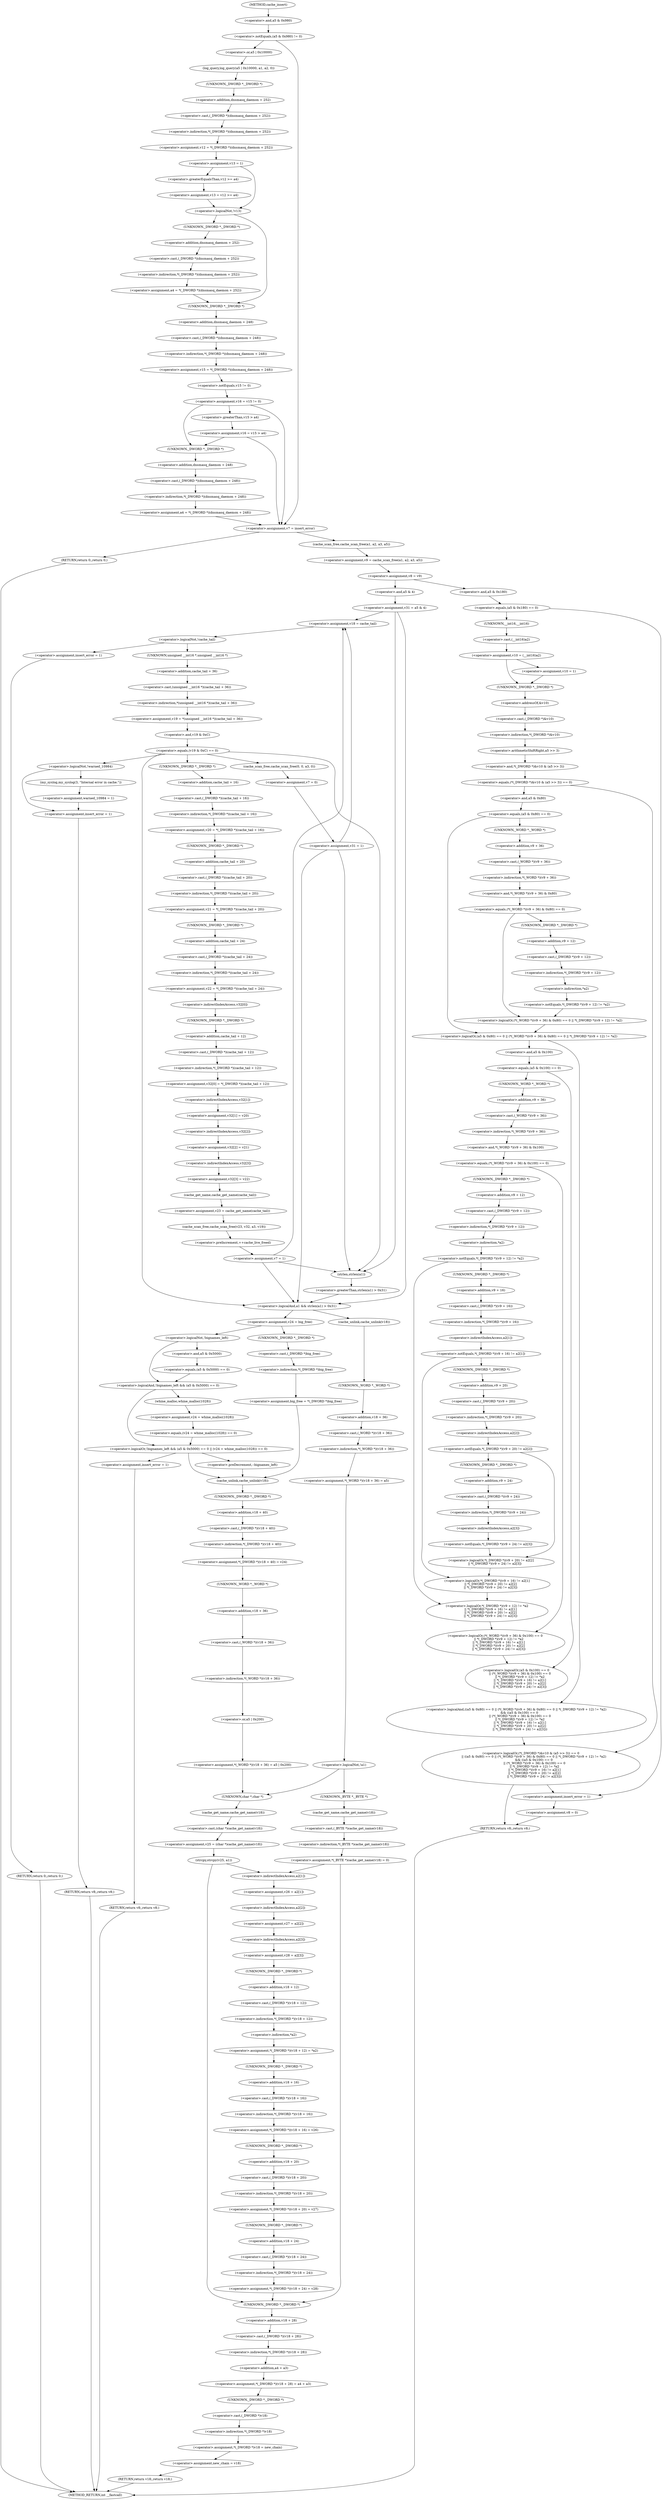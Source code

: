 digraph cache_insert {  
"1000151" [label = "(<operator>.notEquals,(a5 & 0x980) != 0)" ]
"1000152" [label = "(<operator>.and,a5 & 0x980)" ]
"1000157" [label = "(log_query,log_query(a5 | 0x10000, a1, a2, 0))" ]
"1000158" [label = "(<operator>.or,a5 | 0x10000)" ]
"1000164" [label = "(<operator>.assignment,v12 = *(_DWORD *)(dnsmasq_daemon + 252))" ]
"1000166" [label = "(<operator>.indirection,*(_DWORD *)(dnsmasq_daemon + 252))" ]
"1000167" [label = "(<operator>.cast,(_DWORD *)(dnsmasq_daemon + 252))" ]
"1000168" [label = "(UNKNOWN,_DWORD *,_DWORD *)" ]
"1000169" [label = "(<operator>.addition,dnsmasq_daemon + 252)" ]
"1000172" [label = "(<operator>.assignment,v13 = 1)" ]
"1000177" [label = "(<operator>.assignment,v13 = v12 >= a4)" ]
"1000179" [label = "(<operator>.greaterEqualsThan,v12 >= a4)" ]
"1000183" [label = "(<operator>.logicalNot,!v13)" ]
"1000185" [label = "(<operator>.assignment,a4 = *(_DWORD *)(dnsmasq_daemon + 252))" ]
"1000187" [label = "(<operator>.indirection,*(_DWORD *)(dnsmasq_daemon + 252))" ]
"1000188" [label = "(<operator>.cast,(_DWORD *)(dnsmasq_daemon + 252))" ]
"1000189" [label = "(UNKNOWN,_DWORD *,_DWORD *)" ]
"1000190" [label = "(<operator>.addition,dnsmasq_daemon + 252)" ]
"1000193" [label = "(<operator>.assignment,v15 = *(_DWORD *)(dnsmasq_daemon + 248))" ]
"1000195" [label = "(<operator>.indirection,*(_DWORD *)(dnsmasq_daemon + 248))" ]
"1000196" [label = "(<operator>.cast,(_DWORD *)(dnsmasq_daemon + 248))" ]
"1000197" [label = "(UNKNOWN,_DWORD *,_DWORD *)" ]
"1000198" [label = "(<operator>.addition,dnsmasq_daemon + 248)" ]
"1000201" [label = "(<operator>.assignment,v16 = v15 != 0)" ]
"1000203" [label = "(<operator>.notEquals,v15 != 0)" ]
"1000208" [label = "(<operator>.assignment,v16 = v15 > a4)" ]
"1000210" [label = "(<operator>.greaterThan,v15 > a4)" ]
"1000215" [label = "(<operator>.assignment,a4 = *(_DWORD *)(dnsmasq_daemon + 248))" ]
"1000217" [label = "(<operator>.indirection,*(_DWORD *)(dnsmasq_daemon + 248))" ]
"1000218" [label = "(<operator>.cast,(_DWORD *)(dnsmasq_daemon + 248))" ]
"1000219" [label = "(UNKNOWN,_DWORD *,_DWORD *)" ]
"1000220" [label = "(<operator>.addition,dnsmasq_daemon + 248)" ]
"1000223" [label = "(<operator>.assignment,v7 = insert_error)" ]
"1000228" [label = "(RETURN,return 0;,return 0;)" ]
"1000230" [label = "(<operator>.assignment,v9 = cache_scan_free(a1, a2, a3, a5))" ]
"1000232" [label = "(cache_scan_free,cache_scan_free(a1, a2, a3, a5))" ]
"1000237" [label = "(<operator>.assignment,v8 = v9)" ]
"1000244" [label = "(<operator>.equals,(a5 & 0x180) == 0)" ]
"1000245" [label = "(<operator>.and,a5 & 0x180)" ]
"1000250" [label = "(<operator>.assignment,v10 = (__int16)a2)" ]
"1000252" [label = "(<operator>.cast,(__int16)a2)" ]
"1000253" [label = "(UNKNOWN,__int16,__int16)" ]
"1000257" [label = "(<operator>.assignment,v10 = 1)" ]
"1000261" [label = "(<operator>.logicalOr,(*(_DWORD *)&v10 & (a5 >> 3)) == 0\n      || ((a5 & 0x80) == 0 || (*(_WORD *)(v9 + 36) & 0x80) == 0 || *(_DWORD *)(v9 + 12) != *a2)\n      && ((a5 & 0x100) == 0\n       || (*(_WORD *)(v9 + 36) & 0x100) == 0\n       || *(_DWORD *)(v9 + 12) != *a2\n       || *(_DWORD *)(v9 + 16) != a2[1]\n       || *(_DWORD *)(v9 + 20) != a2[2]\n       || *(_DWORD *)(v9 + 24) != a2[3]))" ]
"1000262" [label = "(<operator>.equals,(*(_DWORD *)&v10 & (a5 >> 3)) == 0)" ]
"1000263" [label = "(<operator>.and,*(_DWORD *)&v10 & (a5 >> 3))" ]
"1000264" [label = "(<operator>.indirection,*(_DWORD *)&v10)" ]
"1000265" [label = "(<operator>.cast,(_DWORD *)&v10)" ]
"1000266" [label = "(UNKNOWN,_DWORD *,_DWORD *)" ]
"1000267" [label = "(<operator>.addressOf,&v10)" ]
"1000269" [label = "(<operator>.arithmeticShiftRight,a5 >> 3)" ]
"1000273" [label = "(<operator>.logicalAnd,((a5 & 0x80) == 0 || (*(_WORD *)(v9 + 36) & 0x80) == 0 || *(_DWORD *)(v9 + 12) != *a2)\n      && ((a5 & 0x100) == 0\n       || (*(_WORD *)(v9 + 36) & 0x100) == 0\n       || *(_DWORD *)(v9 + 12) != *a2\n       || *(_DWORD *)(v9 + 16) != a2[1]\n       || *(_DWORD *)(v9 + 20) != a2[2]\n       || *(_DWORD *)(v9 + 24) != a2[3]))" ]
"1000274" [label = "(<operator>.logicalOr,(a5 & 0x80) == 0 || (*(_WORD *)(v9 + 36) & 0x80) == 0 || *(_DWORD *)(v9 + 12) != *a2)" ]
"1000275" [label = "(<operator>.equals,(a5 & 0x80) == 0)" ]
"1000276" [label = "(<operator>.and,a5 & 0x80)" ]
"1000280" [label = "(<operator>.logicalOr,(*(_WORD *)(v9 + 36) & 0x80) == 0 || *(_DWORD *)(v9 + 12) != *a2)" ]
"1000281" [label = "(<operator>.equals,(*(_WORD *)(v9 + 36) & 0x80) == 0)" ]
"1000282" [label = "(<operator>.and,*(_WORD *)(v9 + 36) & 0x80)" ]
"1000283" [label = "(<operator>.indirection,*(_WORD *)(v9 + 36))" ]
"1000284" [label = "(<operator>.cast,(_WORD *)(v9 + 36))" ]
"1000285" [label = "(UNKNOWN,_WORD *,_WORD *)" ]
"1000286" [label = "(<operator>.addition,v9 + 36)" ]
"1000291" [label = "(<operator>.notEquals,*(_DWORD *)(v9 + 12) != *a2)" ]
"1000292" [label = "(<operator>.indirection,*(_DWORD *)(v9 + 12))" ]
"1000293" [label = "(<operator>.cast,(_DWORD *)(v9 + 12))" ]
"1000294" [label = "(UNKNOWN,_DWORD *,_DWORD *)" ]
"1000295" [label = "(<operator>.addition,v9 + 12)" ]
"1000298" [label = "(<operator>.indirection,*a2)" ]
"1000300" [label = "(<operator>.logicalOr,(a5 & 0x100) == 0\n       || (*(_WORD *)(v9 + 36) & 0x100) == 0\n       || *(_DWORD *)(v9 + 12) != *a2\n       || *(_DWORD *)(v9 + 16) != a2[1]\n       || *(_DWORD *)(v9 + 20) != a2[2]\n       || *(_DWORD *)(v9 + 24) != a2[3])" ]
"1000301" [label = "(<operator>.equals,(a5 & 0x100) == 0)" ]
"1000302" [label = "(<operator>.and,a5 & 0x100)" ]
"1000306" [label = "(<operator>.logicalOr,(*(_WORD *)(v9 + 36) & 0x100) == 0\n       || *(_DWORD *)(v9 + 12) != *a2\n       || *(_DWORD *)(v9 + 16) != a2[1]\n       || *(_DWORD *)(v9 + 20) != a2[2]\n       || *(_DWORD *)(v9 + 24) != a2[3])" ]
"1000307" [label = "(<operator>.equals,(*(_WORD *)(v9 + 36) & 0x100) == 0)" ]
"1000308" [label = "(<operator>.and,*(_WORD *)(v9 + 36) & 0x100)" ]
"1000309" [label = "(<operator>.indirection,*(_WORD *)(v9 + 36))" ]
"1000310" [label = "(<operator>.cast,(_WORD *)(v9 + 36))" ]
"1000311" [label = "(UNKNOWN,_WORD *,_WORD *)" ]
"1000312" [label = "(<operator>.addition,v9 + 36)" ]
"1000317" [label = "(<operator>.logicalOr,*(_DWORD *)(v9 + 12) != *a2\n       || *(_DWORD *)(v9 + 16) != a2[1]\n       || *(_DWORD *)(v9 + 20) != a2[2]\n       || *(_DWORD *)(v9 + 24) != a2[3])" ]
"1000318" [label = "(<operator>.notEquals,*(_DWORD *)(v9 + 12) != *a2)" ]
"1000319" [label = "(<operator>.indirection,*(_DWORD *)(v9 + 12))" ]
"1000320" [label = "(<operator>.cast,(_DWORD *)(v9 + 12))" ]
"1000321" [label = "(UNKNOWN,_DWORD *,_DWORD *)" ]
"1000322" [label = "(<operator>.addition,v9 + 12)" ]
"1000325" [label = "(<operator>.indirection,*a2)" ]
"1000327" [label = "(<operator>.logicalOr,*(_DWORD *)(v9 + 16) != a2[1]\n       || *(_DWORD *)(v9 + 20) != a2[2]\n       || *(_DWORD *)(v9 + 24) != a2[3])" ]
"1000328" [label = "(<operator>.notEquals,*(_DWORD *)(v9 + 16) != a2[1])" ]
"1000329" [label = "(<operator>.indirection,*(_DWORD *)(v9 + 16))" ]
"1000330" [label = "(<operator>.cast,(_DWORD *)(v9 + 16))" ]
"1000331" [label = "(UNKNOWN,_DWORD *,_DWORD *)" ]
"1000332" [label = "(<operator>.addition,v9 + 16)" ]
"1000335" [label = "(<operator>.indirectIndexAccess,a2[1])" ]
"1000338" [label = "(<operator>.logicalOr,*(_DWORD *)(v9 + 20) != a2[2]\n       || *(_DWORD *)(v9 + 24) != a2[3])" ]
"1000339" [label = "(<operator>.notEquals,*(_DWORD *)(v9 + 20) != a2[2])" ]
"1000340" [label = "(<operator>.indirection,*(_DWORD *)(v9 + 20))" ]
"1000341" [label = "(<operator>.cast,(_DWORD *)(v9 + 20))" ]
"1000342" [label = "(UNKNOWN,_DWORD *,_DWORD *)" ]
"1000343" [label = "(<operator>.addition,v9 + 20)" ]
"1000346" [label = "(<operator>.indirectIndexAccess,a2[2])" ]
"1000349" [label = "(<operator>.notEquals,*(_DWORD *)(v9 + 24) != a2[3])" ]
"1000350" [label = "(<operator>.indirection,*(_DWORD *)(v9 + 24))" ]
"1000351" [label = "(<operator>.cast,(_DWORD *)(v9 + 24))" ]
"1000352" [label = "(UNKNOWN,_DWORD *,_DWORD *)" ]
"1000353" [label = "(<operator>.addition,v9 + 24)" ]
"1000356" [label = "(<operator>.indirectIndexAccess,a2[3])" ]
"1000361" [label = "(<operator>.assignment,insert_error = 1)" ]
"1000364" [label = "(<operator>.assignment,v8 = 0)" ]
"1000367" [label = "(RETURN,return v8;,return v8;)" ]
"1000369" [label = "(<operator>.assignment,v31 = a5 & 4)" ]
"1000371" [label = "(<operator>.and,a5 & 4)" ]
"1000377" [label = "(<operator>.assignment,v18 = cache_tail)" ]
"1000381" [label = "(<operator>.logicalNot,!cache_tail)" ]
"1000384" [label = "(<operator>.assignment,insert_error = 1)" ]
"1000387" [label = "(RETURN,return 0;,return 0;)" ]
"1000389" [label = "(<operator>.assignment,v19 = *(unsigned __int16 *)(cache_tail + 36))" ]
"1000391" [label = "(<operator>.indirection,*(unsigned __int16 *)(cache_tail + 36))" ]
"1000392" [label = "(<operator>.cast,(unsigned __int16 *)(cache_tail + 36))" ]
"1000393" [label = "(UNKNOWN,unsigned __int16 *,unsigned __int16 *)" ]
"1000394" [label = "(<operator>.addition,cache_tail + 36)" ]
"1000398" [label = "(<operator>.equals,(v19 & 0xC) == 0)" ]
"1000399" [label = "(<operator>.and,v19 & 0xC)" ]
"1000408" [label = "(<operator>.logicalNot,!warned_10984)" ]
"1000411" [label = "(my_syslog,my_syslog(3, \"Internal error in cache.\"))" ]
"1000414" [label = "(<operator>.assignment,warned_10984 = 1)" ]
"1000417" [label = "(<operator>.assignment,insert_error = 1)" ]
"1000420" [label = "(RETURN,return v8;,return v8;)" ]
"1000425" [label = "(<operator>.assignment,v20 = *(_DWORD *)(cache_tail + 16))" ]
"1000427" [label = "(<operator>.indirection,*(_DWORD *)(cache_tail + 16))" ]
"1000428" [label = "(<operator>.cast,(_DWORD *)(cache_tail + 16))" ]
"1000429" [label = "(UNKNOWN,_DWORD *,_DWORD *)" ]
"1000430" [label = "(<operator>.addition,cache_tail + 16)" ]
"1000433" [label = "(<operator>.assignment,v21 = *(_DWORD *)(cache_tail + 20))" ]
"1000435" [label = "(<operator>.indirection,*(_DWORD *)(cache_tail + 20))" ]
"1000436" [label = "(<operator>.cast,(_DWORD *)(cache_tail + 20))" ]
"1000437" [label = "(UNKNOWN,_DWORD *,_DWORD *)" ]
"1000438" [label = "(<operator>.addition,cache_tail + 20)" ]
"1000441" [label = "(<operator>.assignment,v22 = *(_DWORD *)(cache_tail + 24))" ]
"1000443" [label = "(<operator>.indirection,*(_DWORD *)(cache_tail + 24))" ]
"1000444" [label = "(<operator>.cast,(_DWORD *)(cache_tail + 24))" ]
"1000445" [label = "(UNKNOWN,_DWORD *,_DWORD *)" ]
"1000446" [label = "(<operator>.addition,cache_tail + 24)" ]
"1000449" [label = "(<operator>.assignment,v32[0] = *(_DWORD *)(cache_tail + 12))" ]
"1000450" [label = "(<operator>.indirectIndexAccess,v32[0])" ]
"1000453" [label = "(<operator>.indirection,*(_DWORD *)(cache_tail + 12))" ]
"1000454" [label = "(<operator>.cast,(_DWORD *)(cache_tail + 12))" ]
"1000455" [label = "(UNKNOWN,_DWORD *,_DWORD *)" ]
"1000456" [label = "(<operator>.addition,cache_tail + 12)" ]
"1000459" [label = "(<operator>.assignment,v32[1] = v20)" ]
"1000460" [label = "(<operator>.indirectIndexAccess,v32[1])" ]
"1000464" [label = "(<operator>.assignment,v32[2] = v21)" ]
"1000465" [label = "(<operator>.indirectIndexAccess,v32[2])" ]
"1000469" [label = "(<operator>.assignment,v32[3] = v22)" ]
"1000470" [label = "(<operator>.indirectIndexAccess,v32[3])" ]
"1000474" [label = "(<operator>.assignment,v23 = cache_get_name(cache_tail))" ]
"1000476" [label = "(cache_get_name,cache_get_name(cache_tail))" ]
"1000478" [label = "(cache_scan_free,cache_scan_free(v23, v32, a3, v19))" ]
"1000483" [label = "(<operator>.preIncrement,++cache_live_freed)" ]
"1000485" [label = "(<operator>.assignment,v7 = 1)" ]
"1000490" [label = "(cache_scan_free,cache_scan_free(0, 0, a3, 0))" ]
"1000495" [label = "(<operator>.assignment,v7 = 0)" ]
"1000498" [label = "(<operator>.assignment,v31 = 1)" ]
"1000502" [label = "(<operator>.logicalAnd,a1 && strlen(a1) > 0x31)" ]
"1000504" [label = "(<operator>.greaterThan,strlen(a1) > 0x31)" ]
"1000505" [label = "(strlen,strlen(a1))" ]
"1000509" [label = "(<operator>.assignment,v24 = big_free)" ]
"1000515" [label = "(<operator>.assignment,big_free = *(_DWORD *)big_free)" ]
"1000517" [label = "(<operator>.indirection,*(_DWORD *)big_free)" ]
"1000518" [label = "(<operator>.cast,(_DWORD *)big_free)" ]
"1000519" [label = "(UNKNOWN,_DWORD *,_DWORD *)" ]
"1000524" [label = "(<operator>.logicalOr,!bignames_left && (a5 & 0x5000) == 0 || (v24 = whine_malloc(1028)) == 0)" ]
"1000525" [label = "(<operator>.logicalAnd,!bignames_left && (a5 & 0x5000) == 0)" ]
"1000526" [label = "(<operator>.logicalNot,!bignames_left)" ]
"1000528" [label = "(<operator>.equals,(a5 & 0x5000) == 0)" ]
"1000529" [label = "(<operator>.and,a5 & 0x5000)" ]
"1000533" [label = "(<operator>.equals,(v24 = whine_malloc(1028)) == 0)" ]
"1000534" [label = "(<operator>.assignment,v24 = whine_malloc(1028))" ]
"1000536" [label = "(whine_malloc,whine_malloc(1028))" ]
"1000540" [label = "(<operator>.assignment,insert_error = 1)" ]
"1000543" [label = "(RETURN,return v8;,return v8;)" ]
"1000547" [label = "(<operator>.preDecrement,--bignames_left)" ]
"1000549" [label = "(cache_unlink,cache_unlink(v18))" ]
"1000551" [label = "(<operator>.assignment,*(_DWORD *)(v18 + 40) = v24)" ]
"1000552" [label = "(<operator>.indirection,*(_DWORD *)(v18 + 40))" ]
"1000553" [label = "(<operator>.cast,(_DWORD *)(v18 + 40))" ]
"1000554" [label = "(UNKNOWN,_DWORD *,_DWORD *)" ]
"1000555" [label = "(<operator>.addition,v18 + 40)" ]
"1000559" [label = "(<operator>.assignment,*(_WORD *)(v18 + 36) = a5 | 0x200)" ]
"1000560" [label = "(<operator>.indirection,*(_WORD *)(v18 + 36))" ]
"1000561" [label = "(<operator>.cast,(_WORD *)(v18 + 36))" ]
"1000562" [label = "(UNKNOWN,_WORD *,_WORD *)" ]
"1000563" [label = "(<operator>.addition,v18 + 36)" ]
"1000566" [label = "(<operator>.or,a5 | 0x200)" ]
"1000571" [label = "(cache_unlink,cache_unlink(v18))" ]
"1000573" [label = "(<operator>.assignment,*(_WORD *)(v18 + 36) = a5)" ]
"1000574" [label = "(<operator>.indirection,*(_WORD *)(v18 + 36))" ]
"1000575" [label = "(<operator>.cast,(_WORD *)(v18 + 36))" ]
"1000576" [label = "(UNKNOWN,_WORD *,_WORD *)" ]
"1000577" [label = "(<operator>.addition,v18 + 36)" ]
"1000582" [label = "(<operator>.logicalNot,!a1)" ]
"1000585" [label = "(<operator>.assignment,*(_BYTE *)cache_get_name(v18) = 0)" ]
"1000586" [label = "(<operator>.indirection,*(_BYTE *)cache_get_name(v18))" ]
"1000587" [label = "(<operator>.cast,(_BYTE *)cache_get_name(v18))" ]
"1000588" [label = "(UNKNOWN,_BYTE *,_BYTE *)" ]
"1000589" [label = "(cache_get_name,cache_get_name(v18))" ]
"1000593" [label = "(<operator>.assignment,v25 = (char *)cache_get_name(v18))" ]
"1000595" [label = "(<operator>.cast,(char *)cache_get_name(v18))" ]
"1000596" [label = "(UNKNOWN,char *,char *)" ]
"1000597" [label = "(cache_get_name,cache_get_name(v18))" ]
"1000599" [label = "(strcpy,strcpy(v25, a1))" ]
"1000606" [label = "(<operator>.assignment,v26 = a2[1])" ]
"1000608" [label = "(<operator>.indirectIndexAccess,a2[1])" ]
"1000611" [label = "(<operator>.assignment,v27 = a2[2])" ]
"1000613" [label = "(<operator>.indirectIndexAccess,a2[2])" ]
"1000616" [label = "(<operator>.assignment,v28 = a2[3])" ]
"1000618" [label = "(<operator>.indirectIndexAccess,a2[3])" ]
"1000621" [label = "(<operator>.assignment,*(_DWORD *)(v18 + 12) = *a2)" ]
"1000622" [label = "(<operator>.indirection,*(_DWORD *)(v18 + 12))" ]
"1000623" [label = "(<operator>.cast,(_DWORD *)(v18 + 12))" ]
"1000624" [label = "(UNKNOWN,_DWORD *,_DWORD *)" ]
"1000625" [label = "(<operator>.addition,v18 + 12)" ]
"1000628" [label = "(<operator>.indirection,*a2)" ]
"1000630" [label = "(<operator>.assignment,*(_DWORD *)(v18 + 16) = v26)" ]
"1000631" [label = "(<operator>.indirection,*(_DWORD *)(v18 + 16))" ]
"1000632" [label = "(<operator>.cast,(_DWORD *)(v18 + 16))" ]
"1000633" [label = "(UNKNOWN,_DWORD *,_DWORD *)" ]
"1000634" [label = "(<operator>.addition,v18 + 16)" ]
"1000638" [label = "(<operator>.assignment,*(_DWORD *)(v18 + 20) = v27)" ]
"1000639" [label = "(<operator>.indirection,*(_DWORD *)(v18 + 20))" ]
"1000640" [label = "(<operator>.cast,(_DWORD *)(v18 + 20))" ]
"1000641" [label = "(UNKNOWN,_DWORD *,_DWORD *)" ]
"1000642" [label = "(<operator>.addition,v18 + 20)" ]
"1000646" [label = "(<operator>.assignment,*(_DWORD *)(v18 + 24) = v28)" ]
"1000647" [label = "(<operator>.indirection,*(_DWORD *)(v18 + 24))" ]
"1000648" [label = "(<operator>.cast,(_DWORD *)(v18 + 24))" ]
"1000649" [label = "(UNKNOWN,_DWORD *,_DWORD *)" ]
"1000650" [label = "(<operator>.addition,v18 + 24)" ]
"1000654" [label = "(<operator>.assignment,*(_DWORD *)(v18 + 28) = a4 + a3)" ]
"1000655" [label = "(<operator>.indirection,*(_DWORD *)(v18 + 28))" ]
"1000656" [label = "(<operator>.cast,(_DWORD *)(v18 + 28))" ]
"1000657" [label = "(UNKNOWN,_DWORD *,_DWORD *)" ]
"1000658" [label = "(<operator>.addition,v18 + 28)" ]
"1000661" [label = "(<operator>.addition,a4 + a3)" ]
"1000664" [label = "(<operator>.assignment,*(_DWORD *)v18 = new_chain)" ]
"1000665" [label = "(<operator>.indirection,*(_DWORD *)v18)" ]
"1000666" [label = "(<operator>.cast,(_DWORD *)v18)" ]
"1000667" [label = "(UNKNOWN,_DWORD *,_DWORD *)" ]
"1000670" [label = "(<operator>.assignment,new_chain = v18)" ]
"1000673" [label = "(RETURN,return v18;,return v18;)" ]
"1000122" [label = "(METHOD,cache_insert)" ]
"1000675" [label = "(METHOD_RETURN,int __fastcall)" ]
  "1000151" -> "1000158" 
  "1000151" -> "1000223" 
  "1000152" -> "1000151" 
  "1000157" -> "1000168" 
  "1000158" -> "1000157" 
  "1000164" -> "1000172" 
  "1000166" -> "1000164" 
  "1000167" -> "1000166" 
  "1000168" -> "1000169" 
  "1000169" -> "1000167" 
  "1000172" -> "1000179" 
  "1000172" -> "1000183" 
  "1000177" -> "1000183" 
  "1000179" -> "1000177" 
  "1000183" -> "1000189" 
  "1000183" -> "1000197" 
  "1000185" -> "1000197" 
  "1000187" -> "1000185" 
  "1000188" -> "1000187" 
  "1000189" -> "1000190" 
  "1000190" -> "1000188" 
  "1000193" -> "1000203" 
  "1000195" -> "1000193" 
  "1000196" -> "1000195" 
  "1000197" -> "1000198" 
  "1000198" -> "1000196" 
  "1000201" -> "1000210" 
  "1000201" -> "1000219" 
  "1000201" -> "1000223" 
  "1000203" -> "1000201" 
  "1000208" -> "1000219" 
  "1000208" -> "1000223" 
  "1000210" -> "1000208" 
  "1000215" -> "1000223" 
  "1000217" -> "1000215" 
  "1000218" -> "1000217" 
  "1000219" -> "1000220" 
  "1000220" -> "1000218" 
  "1000223" -> "1000228" 
  "1000223" -> "1000232" 
  "1000228" -> "1000675" 
  "1000230" -> "1000237" 
  "1000232" -> "1000230" 
  "1000237" -> "1000245" 
  "1000237" -> "1000371" 
  "1000244" -> "1000361" 
  "1000244" -> "1000253" 
  "1000245" -> "1000244" 
  "1000250" -> "1000266" 
  "1000250" -> "1000257" 
  "1000252" -> "1000250" 
  "1000253" -> "1000252" 
  "1000257" -> "1000266" 
  "1000261" -> "1000361" 
  "1000261" -> "1000367" 
  "1000262" -> "1000261" 
  "1000262" -> "1000276" 
  "1000263" -> "1000262" 
  "1000264" -> "1000269" 
  "1000265" -> "1000264" 
  "1000266" -> "1000267" 
  "1000267" -> "1000265" 
  "1000269" -> "1000263" 
  "1000273" -> "1000261" 
  "1000274" -> "1000273" 
  "1000274" -> "1000302" 
  "1000275" -> "1000285" 
  "1000275" -> "1000274" 
  "1000276" -> "1000275" 
  "1000280" -> "1000274" 
  "1000281" -> "1000294" 
  "1000281" -> "1000280" 
  "1000282" -> "1000281" 
  "1000283" -> "1000282" 
  "1000284" -> "1000283" 
  "1000285" -> "1000286" 
  "1000286" -> "1000284" 
  "1000291" -> "1000280" 
  "1000292" -> "1000298" 
  "1000293" -> "1000292" 
  "1000294" -> "1000295" 
  "1000295" -> "1000293" 
  "1000298" -> "1000291" 
  "1000300" -> "1000273" 
  "1000301" -> "1000311" 
  "1000301" -> "1000300" 
  "1000302" -> "1000301" 
  "1000306" -> "1000300" 
  "1000307" -> "1000321" 
  "1000307" -> "1000306" 
  "1000308" -> "1000307" 
  "1000309" -> "1000308" 
  "1000310" -> "1000309" 
  "1000311" -> "1000312" 
  "1000312" -> "1000310" 
  "1000317" -> "1000306" 
  "1000318" -> "1000331" 
  "1000318" -> "1000317" 
  "1000319" -> "1000325" 
  "1000320" -> "1000319" 
  "1000321" -> "1000322" 
  "1000322" -> "1000320" 
  "1000325" -> "1000318" 
  "1000327" -> "1000317" 
  "1000328" -> "1000342" 
  "1000328" -> "1000327" 
  "1000329" -> "1000335" 
  "1000330" -> "1000329" 
  "1000331" -> "1000332" 
  "1000332" -> "1000330" 
  "1000335" -> "1000328" 
  "1000338" -> "1000327" 
  "1000339" -> "1000352" 
  "1000339" -> "1000338" 
  "1000340" -> "1000346" 
  "1000341" -> "1000340" 
  "1000342" -> "1000343" 
  "1000343" -> "1000341" 
  "1000346" -> "1000339" 
  "1000349" -> "1000338" 
  "1000350" -> "1000356" 
  "1000351" -> "1000350" 
  "1000352" -> "1000353" 
  "1000353" -> "1000351" 
  "1000356" -> "1000349" 
  "1000361" -> "1000364" 
  "1000364" -> "1000367" 
  "1000367" -> "1000675" 
  "1000369" -> "1000377" 
  "1000369" -> "1000502" 
  "1000369" -> "1000505" 
  "1000371" -> "1000369" 
  "1000377" -> "1000381" 
  "1000381" -> "1000384" 
  "1000381" -> "1000393" 
  "1000384" -> "1000387" 
  "1000387" -> "1000675" 
  "1000389" -> "1000399" 
  "1000391" -> "1000389" 
  "1000392" -> "1000391" 
  "1000393" -> "1000394" 
  "1000394" -> "1000392" 
  "1000398" -> "1000502" 
  "1000398" -> "1000505" 
  "1000398" -> "1000408" 
  "1000398" -> "1000429" 
  "1000398" -> "1000490" 
  "1000399" -> "1000398" 
  "1000408" -> "1000411" 
  "1000408" -> "1000417" 
  "1000411" -> "1000414" 
  "1000414" -> "1000417" 
  "1000417" -> "1000420" 
  "1000420" -> "1000675" 
  "1000425" -> "1000437" 
  "1000427" -> "1000425" 
  "1000428" -> "1000427" 
  "1000429" -> "1000430" 
  "1000430" -> "1000428" 
  "1000433" -> "1000445" 
  "1000435" -> "1000433" 
  "1000436" -> "1000435" 
  "1000437" -> "1000438" 
  "1000438" -> "1000436" 
  "1000441" -> "1000450" 
  "1000443" -> "1000441" 
  "1000444" -> "1000443" 
  "1000445" -> "1000446" 
  "1000446" -> "1000444" 
  "1000449" -> "1000460" 
  "1000450" -> "1000455" 
  "1000453" -> "1000449" 
  "1000454" -> "1000453" 
  "1000455" -> "1000456" 
  "1000456" -> "1000454" 
  "1000459" -> "1000465" 
  "1000460" -> "1000459" 
  "1000464" -> "1000470" 
  "1000465" -> "1000464" 
  "1000469" -> "1000476" 
  "1000470" -> "1000469" 
  "1000474" -> "1000478" 
  "1000476" -> "1000474" 
  "1000478" -> "1000483" 
  "1000483" -> "1000485" 
  "1000485" -> "1000377" 
  "1000485" -> "1000502" 
  "1000485" -> "1000505" 
  "1000490" -> "1000495" 
  "1000495" -> "1000498" 
  "1000498" -> "1000377" 
  "1000498" -> "1000502" 
  "1000498" -> "1000505" 
  "1000502" -> "1000509" 
  "1000502" -> "1000571" 
  "1000504" -> "1000502" 
  "1000505" -> "1000504" 
  "1000509" -> "1000519" 
  "1000509" -> "1000526" 
  "1000515" -> "1000549" 
  "1000517" -> "1000515" 
  "1000518" -> "1000517" 
  "1000519" -> "1000518" 
  "1000524" -> "1000540" 
  "1000524" -> "1000547" 
  "1000524" -> "1000549" 
  "1000525" -> "1000524" 
  "1000525" -> "1000536" 
  "1000526" -> "1000525" 
  "1000526" -> "1000529" 
  "1000528" -> "1000525" 
  "1000529" -> "1000528" 
  "1000533" -> "1000524" 
  "1000534" -> "1000533" 
  "1000536" -> "1000534" 
  "1000540" -> "1000543" 
  "1000543" -> "1000675" 
  "1000547" -> "1000549" 
  "1000549" -> "1000554" 
  "1000551" -> "1000562" 
  "1000552" -> "1000551" 
  "1000553" -> "1000552" 
  "1000554" -> "1000555" 
  "1000555" -> "1000553" 
  "1000559" -> "1000596" 
  "1000560" -> "1000566" 
  "1000561" -> "1000560" 
  "1000562" -> "1000563" 
  "1000563" -> "1000561" 
  "1000566" -> "1000559" 
  "1000571" -> "1000576" 
  "1000573" -> "1000582" 
  "1000574" -> "1000573" 
  "1000575" -> "1000574" 
  "1000576" -> "1000577" 
  "1000577" -> "1000575" 
  "1000582" -> "1000588" 
  "1000582" -> "1000596" 
  "1000585" -> "1000657" 
  "1000585" -> "1000608" 
  "1000586" -> "1000585" 
  "1000587" -> "1000586" 
  "1000588" -> "1000589" 
  "1000589" -> "1000587" 
  "1000593" -> "1000599" 
  "1000595" -> "1000593" 
  "1000596" -> "1000597" 
  "1000597" -> "1000595" 
  "1000599" -> "1000657" 
  "1000599" -> "1000608" 
  "1000606" -> "1000613" 
  "1000608" -> "1000606" 
  "1000611" -> "1000618" 
  "1000613" -> "1000611" 
  "1000616" -> "1000624" 
  "1000618" -> "1000616" 
  "1000621" -> "1000633" 
  "1000622" -> "1000628" 
  "1000623" -> "1000622" 
  "1000624" -> "1000625" 
  "1000625" -> "1000623" 
  "1000628" -> "1000621" 
  "1000630" -> "1000641" 
  "1000631" -> "1000630" 
  "1000632" -> "1000631" 
  "1000633" -> "1000634" 
  "1000634" -> "1000632" 
  "1000638" -> "1000649" 
  "1000639" -> "1000638" 
  "1000640" -> "1000639" 
  "1000641" -> "1000642" 
  "1000642" -> "1000640" 
  "1000646" -> "1000657" 
  "1000647" -> "1000646" 
  "1000648" -> "1000647" 
  "1000649" -> "1000650" 
  "1000650" -> "1000648" 
  "1000654" -> "1000667" 
  "1000655" -> "1000661" 
  "1000656" -> "1000655" 
  "1000657" -> "1000658" 
  "1000658" -> "1000656" 
  "1000661" -> "1000654" 
  "1000664" -> "1000670" 
  "1000665" -> "1000664" 
  "1000666" -> "1000665" 
  "1000667" -> "1000666" 
  "1000670" -> "1000673" 
  "1000673" -> "1000675" 
  "1000122" -> "1000152" 
}

